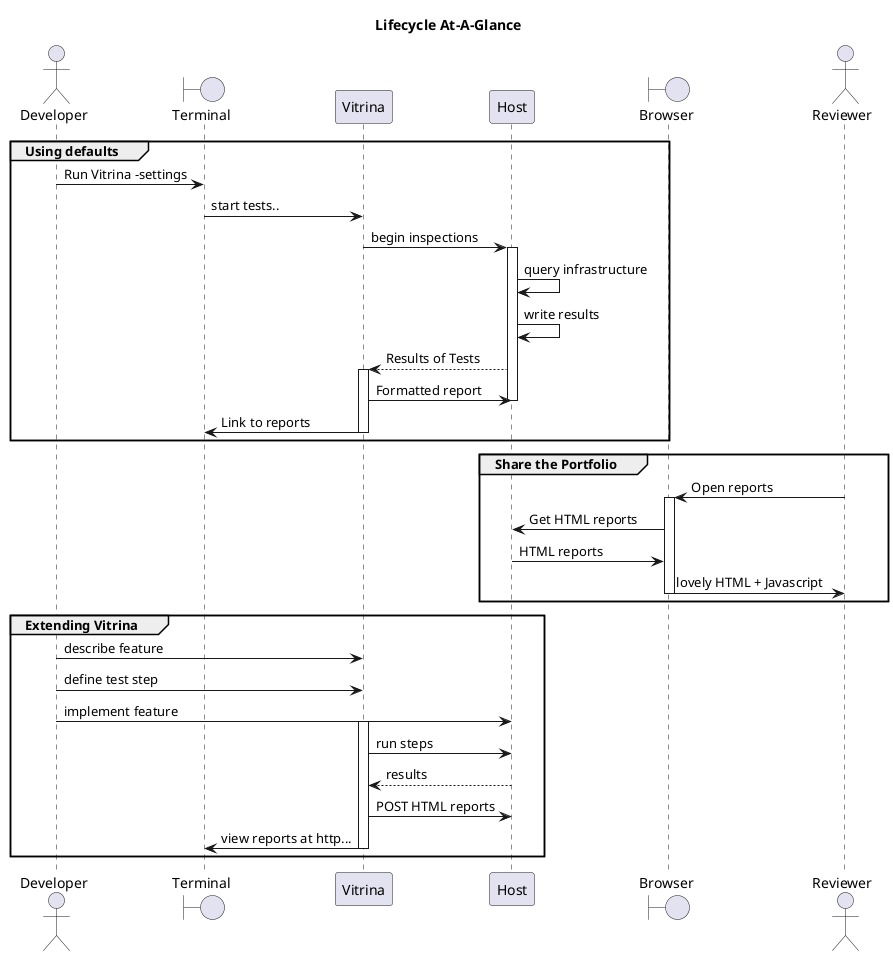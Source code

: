 @startuml
' !include https://raw.githubusercontent.com/bschwarz/puml-themes/master/themes/sketchy-outline/puml-theme-sketchy-outline.puml
title "Lifecycle At-A-Glance"

actor Developer
boundary Terminal
'----------------------

group Using defaults
Developer -> Terminal : Run Vitrina -settings
Terminal -> Vitrina : start tests..
Vitrina -> Host : begin inspections
    activate Host
    Host -> Host : query infrastructure
    Host -> Host : write results
    Host --> Vitrina : Results of Tests

    activate Vitrina
    Vitrina -> Host : Formatted report
    deactivate Host

    Vitrina -> Terminal : Link to reports
    deactivate Vitrina
end group
'----------------------

group  Share the Portfolio
boundary Browser
actor Reviewer
    Reviewer -> Browser : Open reports
    activate Browser
    Browser -> Host : Get HTML reports
    Host -> Browser : HTML reports
    Browser -> Reviewer : lovely HTML + Javascript
    deactivate
end group
'----------------------

group Extending Vitrina

Developer -> Vitrina : describe feature
Developer  ->  Vitrina : define test step
Developer -> Host : implement feature

    activate Vitrina
    Vitrina -> Host : run steps
    Host --> Vitrina : results
    Vitrina -> Host : POST HTML reports
    Vitrina -> Terminal : view reports at http...
    deactivate Vitrina

end group

@enduml